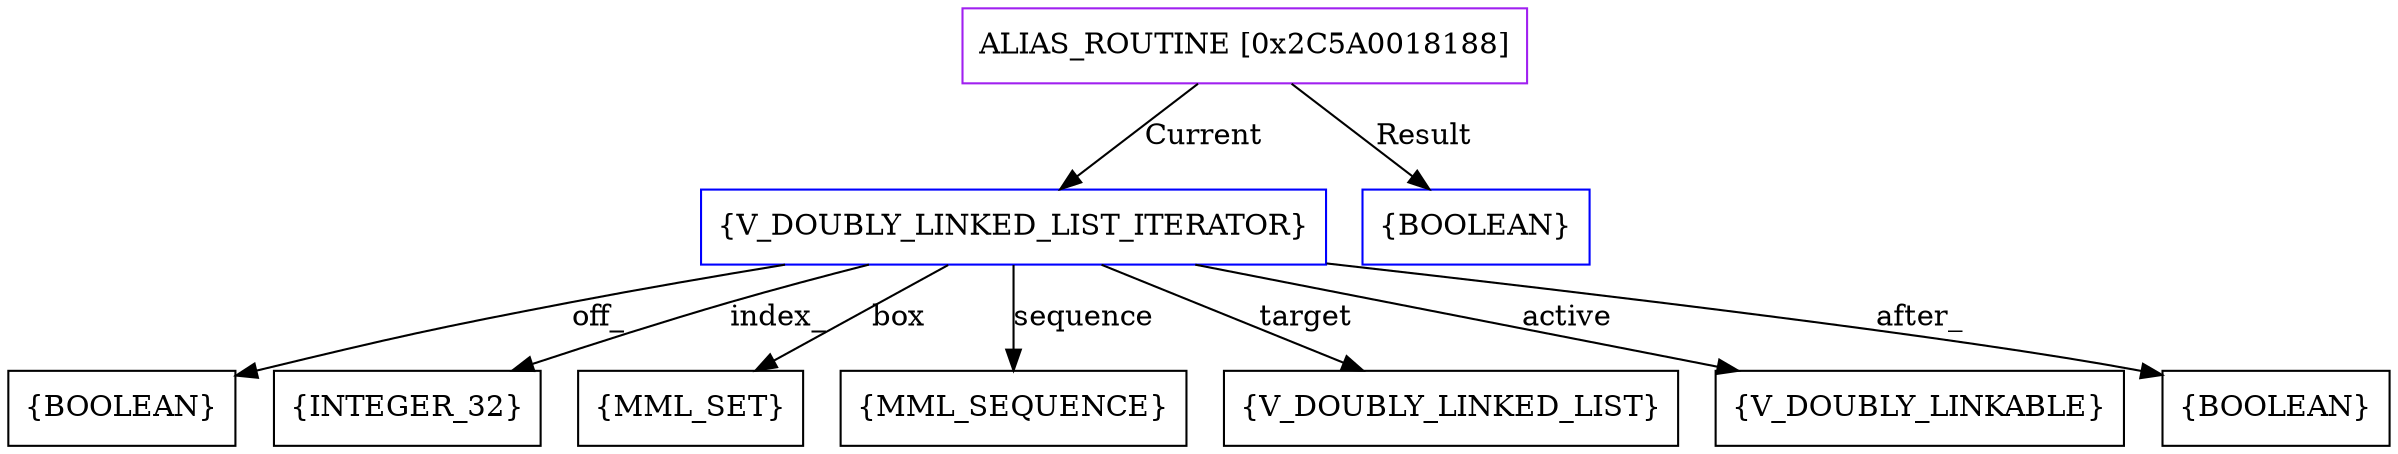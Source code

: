 digraph g {
	node [shape=box]
	b1[color=purple label=<ALIAS_ROUTINE [0x2C5A0018188]>]
	b2[color=blue label=<{V_DOUBLY_LINKED_LIST_ITERATOR}>]
	b3[label=<{BOOLEAN}>]
	b4[label=<{INTEGER_32}>]
	b5[label=<{MML_SET}>]
	b6[label=<{MML_SEQUENCE}>]
	b7[label=<{V_DOUBLY_LINKED_LIST}>]
	b8[label=<{V_DOUBLY_LINKABLE}>]
	b9[label=<{BOOLEAN}>]
	b10[color=blue label=<{BOOLEAN}>]
	b1->b2[label=<Current>]
	b2->b3[label=<off_>]
	b2->b4[label=<index_>]
	b2->b5[label=<box>]
	b2->b6[label=<sequence>]
	b2->b7[label=<target>]
	b2->b8[label=<active>]
	b2->b9[label=<after_>]
	b1->b10[label=<Result>]
}
